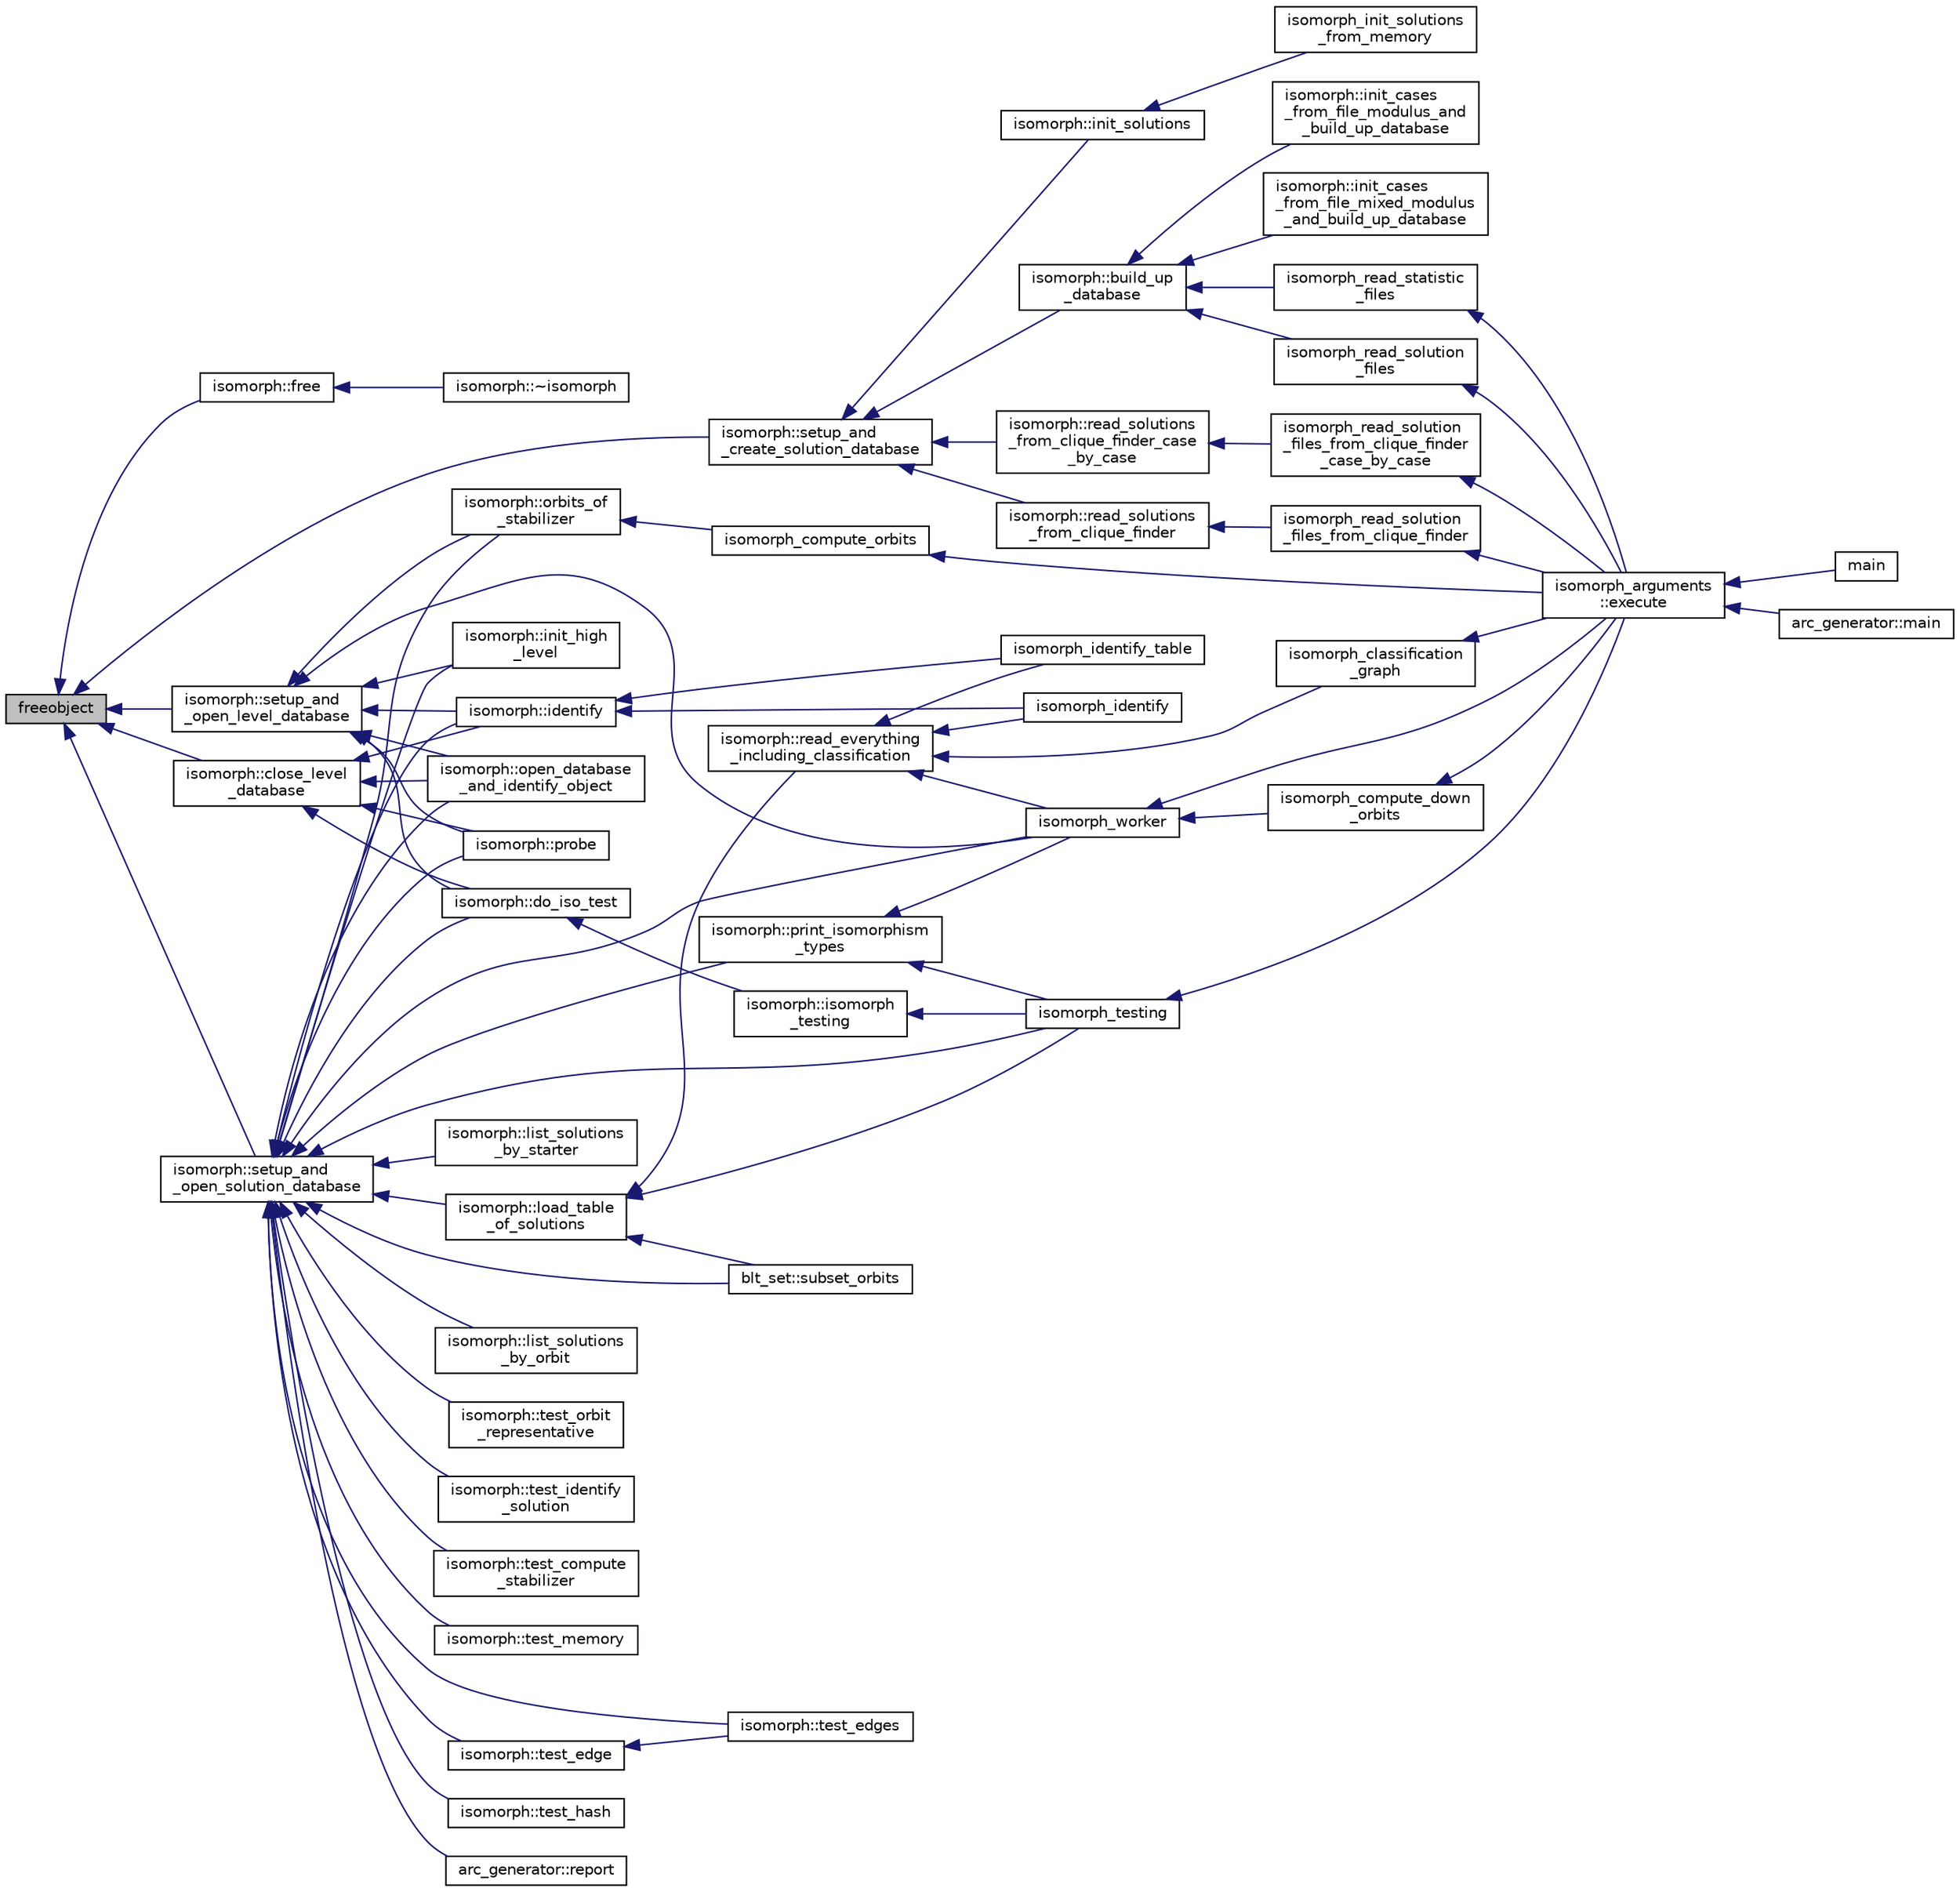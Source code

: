 digraph "freeobject"
{
  edge [fontname="Helvetica",fontsize="10",labelfontname="Helvetica",labelfontsize="10"];
  node [fontname="Helvetica",fontsize="10",shape=record];
  rankdir="LR";
  Node2419 [label="freeobject",height=0.2,width=0.4,color="black", fillcolor="grey75", style="filled", fontcolor="black"];
  Node2419 -> Node2420 [dir="back",color="midnightblue",fontsize="10",style="solid",fontname="Helvetica"];
  Node2420 [label="isomorph::free",height=0.2,width=0.4,color="black", fillcolor="white", style="filled",URL="$d3/d5f/classisomorph.html#ab34f53c7a2cc10355c0e5f525a64e409"];
  Node2420 -> Node2421 [dir="back",color="midnightblue",fontsize="10",style="solid",fontname="Helvetica"];
  Node2421 [label="isomorph::~isomorph",height=0.2,width=0.4,color="black", fillcolor="white", style="filled",URL="$d3/d5f/classisomorph.html#a640a6e2ba514b0f832685dc4f3c51fc6"];
  Node2419 -> Node2422 [dir="back",color="midnightblue",fontsize="10",style="solid",fontname="Helvetica"];
  Node2422 [label="isomorph::setup_and\l_open_solution_database",height=0.2,width=0.4,color="black", fillcolor="white", style="filled",URL="$d3/d5f/classisomorph.html#a31846d3ae261a9c2dc089fb87710ce5c"];
  Node2422 -> Node2423 [dir="back",color="midnightblue",fontsize="10",style="solid",fontname="Helvetica"];
  Node2423 [label="blt_set::subset_orbits",height=0.2,width=0.4,color="black", fillcolor="white", style="filled",URL="$d1/d3d/classblt__set.html#af8f79fc4346244acfa0e2c2d23c36993"];
  Node2422 -> Node2424 [dir="back",color="midnightblue",fontsize="10",style="solid",fontname="Helvetica"];
  Node2424 [label="arc_generator::report",height=0.2,width=0.4,color="black", fillcolor="white", style="filled",URL="$d4/d21/classarc__generator.html#a650f715bb3eec8fd1057e07e5b384f9a"];
  Node2422 -> Node2425 [dir="back",color="midnightblue",fontsize="10",style="solid",fontname="Helvetica"];
  Node2425 [label="isomorph::load_table\l_of_solutions",height=0.2,width=0.4,color="black", fillcolor="white", style="filled",URL="$d3/d5f/classisomorph.html#a21ab5aba74a200b9abf041dc5206821a"];
  Node2425 -> Node2423 [dir="back",color="midnightblue",fontsize="10",style="solid",fontname="Helvetica"];
  Node2425 -> Node2426 [dir="back",color="midnightblue",fontsize="10",style="solid",fontname="Helvetica"];
  Node2426 [label="isomorph::read_everything\l_including_classification",height=0.2,width=0.4,color="black", fillcolor="white", style="filled",URL="$d3/d5f/classisomorph.html#aa6a56e4522d3133a6ea65c9ac6de3924"];
  Node2426 -> Node2427 [dir="back",color="midnightblue",fontsize="10",style="solid",fontname="Helvetica"];
  Node2427 [label="isomorph_classification\l_graph",height=0.2,width=0.4,color="black", fillcolor="white", style="filled",URL="$d4/d7e/isomorph__global_8_c.html#a027e803e6cab7af4c400a71663bf4715"];
  Node2427 -> Node2428 [dir="back",color="midnightblue",fontsize="10",style="solid",fontname="Helvetica"];
  Node2428 [label="isomorph_arguments\l::execute",height=0.2,width=0.4,color="black", fillcolor="white", style="filled",URL="$d5/de4/classisomorph__arguments.html#aa85e472d14906abdd5672dc66027583e"];
  Node2428 -> Node2429 [dir="back",color="midnightblue",fontsize="10",style="solid",fontname="Helvetica"];
  Node2429 [label="main",height=0.2,width=0.4,color="black", fillcolor="white", style="filled",URL="$d1/d5e/blt__main_8_c.html#a217dbf8b442f20279ea00b898af96f52"];
  Node2428 -> Node2430 [dir="back",color="midnightblue",fontsize="10",style="solid",fontname="Helvetica"];
  Node2430 [label="arc_generator::main",height=0.2,width=0.4,color="black", fillcolor="white", style="filled",URL="$d4/d21/classarc__generator.html#ad80140b51b165dad1fe6ab232be7829a"];
  Node2426 -> Node2431 [dir="back",color="midnightblue",fontsize="10",style="solid",fontname="Helvetica"];
  Node2431 [label="isomorph_identify",height=0.2,width=0.4,color="black", fillcolor="white", style="filled",URL="$d4/d7e/isomorph__global_8_c.html#aa0fe57c73d5668eee10a6022ada7f6a3"];
  Node2426 -> Node2432 [dir="back",color="midnightblue",fontsize="10",style="solid",fontname="Helvetica"];
  Node2432 [label="isomorph_identify_table",height=0.2,width=0.4,color="black", fillcolor="white", style="filled",URL="$d4/d7e/isomorph__global_8_c.html#a9fd19ea945561cf2a6bb5c72dd4b1cb2"];
  Node2426 -> Node2433 [dir="back",color="midnightblue",fontsize="10",style="solid",fontname="Helvetica"];
  Node2433 [label="isomorph_worker",height=0.2,width=0.4,color="black", fillcolor="white", style="filled",URL="$d4/d7e/isomorph__global_8_c.html#ace3bb6ec719b02a35534309d4d3fe99a"];
  Node2433 -> Node2428 [dir="back",color="midnightblue",fontsize="10",style="solid",fontname="Helvetica"];
  Node2433 -> Node2434 [dir="back",color="midnightblue",fontsize="10",style="solid",fontname="Helvetica"];
  Node2434 [label="isomorph_compute_down\l_orbits",height=0.2,width=0.4,color="black", fillcolor="white", style="filled",URL="$d4/d7e/isomorph__global_8_c.html#a3613cea19158edd30958c4edecd97d53"];
  Node2434 -> Node2428 [dir="back",color="midnightblue",fontsize="10",style="solid",fontname="Helvetica"];
  Node2425 -> Node2435 [dir="back",color="midnightblue",fontsize="10",style="solid",fontname="Helvetica"];
  Node2435 [label="isomorph_testing",height=0.2,width=0.4,color="black", fillcolor="white", style="filled",URL="$d4/d7e/isomorph__global_8_c.html#a5a73cbe9f89c4727f086482ee2d238f9"];
  Node2435 -> Node2428 [dir="back",color="midnightblue",fontsize="10",style="solid",fontname="Helvetica"];
  Node2422 -> Node2436 [dir="back",color="midnightblue",fontsize="10",style="solid",fontname="Helvetica"];
  Node2436 [label="isomorph::list_solutions\l_by_starter",height=0.2,width=0.4,color="black", fillcolor="white", style="filled",URL="$d3/d5f/classisomorph.html#a9c40f343f1a3e5fc177e5121bc809b06"];
  Node2422 -> Node2437 [dir="back",color="midnightblue",fontsize="10",style="solid",fontname="Helvetica"];
  Node2437 [label="isomorph::list_solutions\l_by_orbit",height=0.2,width=0.4,color="black", fillcolor="white", style="filled",URL="$d3/d5f/classisomorph.html#adefb1a89c097c284d29f92d5fc58ebfa"];
  Node2422 -> Node2438 [dir="back",color="midnightblue",fontsize="10",style="solid",fontname="Helvetica"];
  Node2438 [label="isomorph::orbits_of\l_stabilizer",height=0.2,width=0.4,color="black", fillcolor="white", style="filled",URL="$d3/d5f/classisomorph.html#a72bbdc12cca5a90045ef15d0b24075e6"];
  Node2438 -> Node2439 [dir="back",color="midnightblue",fontsize="10",style="solid",fontname="Helvetica"];
  Node2439 [label="isomorph_compute_orbits",height=0.2,width=0.4,color="black", fillcolor="white", style="filled",URL="$d4/d7e/isomorph__global_8_c.html#a592f3efd31146c0802f59837055f904f"];
  Node2439 -> Node2428 [dir="back",color="midnightblue",fontsize="10",style="solid",fontname="Helvetica"];
  Node2422 -> Node2440 [dir="back",color="midnightblue",fontsize="10",style="solid",fontname="Helvetica"];
  Node2440 [label="isomorph::test_orbit\l_representative",height=0.2,width=0.4,color="black", fillcolor="white", style="filled",URL="$d3/d5f/classisomorph.html#a5f165aa61a0d6b349da5a6117135f6c0"];
  Node2422 -> Node2441 [dir="back",color="midnightblue",fontsize="10",style="solid",fontname="Helvetica"];
  Node2441 [label="isomorph::test_identify\l_solution",height=0.2,width=0.4,color="black", fillcolor="white", style="filled",URL="$d3/d5f/classisomorph.html#aa2c95f309e3283179e87bbbd83bfdc7d"];
  Node2422 -> Node2442 [dir="back",color="midnightblue",fontsize="10",style="solid",fontname="Helvetica"];
  Node2442 [label="isomorph::test_compute\l_stabilizer",height=0.2,width=0.4,color="black", fillcolor="white", style="filled",URL="$d3/d5f/classisomorph.html#a72cd06f32311c44eb09dd73faa36b748"];
  Node2422 -> Node2443 [dir="back",color="midnightblue",fontsize="10",style="solid",fontname="Helvetica"];
  Node2443 [label="isomorph::test_memory",height=0.2,width=0.4,color="black", fillcolor="white", style="filled",URL="$d3/d5f/classisomorph.html#a27877043c77db8e85e8fa7d5c43845b0"];
  Node2422 -> Node2444 [dir="back",color="midnightblue",fontsize="10",style="solid",fontname="Helvetica"];
  Node2444 [label="isomorph::test_edges",height=0.2,width=0.4,color="black", fillcolor="white", style="filled",URL="$d3/d5f/classisomorph.html#ad23507927d8f7698073475d12b2a85bc"];
  Node2422 -> Node2445 [dir="back",color="midnightblue",fontsize="10",style="solid",fontname="Helvetica"];
  Node2445 [label="isomorph::test_edge",height=0.2,width=0.4,color="black", fillcolor="white", style="filled",URL="$d3/d5f/classisomorph.html#a591165fa287477b480f5b7081198ba46"];
  Node2445 -> Node2444 [dir="back",color="midnightblue",fontsize="10",style="solid",fontname="Helvetica"];
  Node2422 -> Node2446 [dir="back",color="midnightblue",fontsize="10",style="solid",fontname="Helvetica"];
  Node2446 [label="isomorph::test_hash",height=0.2,width=0.4,color="black", fillcolor="white", style="filled",URL="$d3/d5f/classisomorph.html#a53560280664b268a0500d26c801b1e68"];
  Node2422 -> Node2447 [dir="back",color="midnightblue",fontsize="10",style="solid",fontname="Helvetica"];
  Node2447 [label="isomorph::init_high\l_level",height=0.2,width=0.4,color="black", fillcolor="white", style="filled",URL="$d3/d5f/classisomorph.html#a5cee5468cc8cc68eac1f6131faedfab2"];
  Node2422 -> Node2448 [dir="back",color="midnightblue",fontsize="10",style="solid",fontname="Helvetica"];
  Node2448 [label="isomorph::open_database\l_and_identify_object",height=0.2,width=0.4,color="black", fillcolor="white", style="filled",URL="$d3/d5f/classisomorph.html#aa4e387f26f609fc9379d2e01f6cc27d0"];
  Node2422 -> Node2449 [dir="back",color="midnightblue",fontsize="10",style="solid",fontname="Helvetica"];
  Node2449 [label="isomorph::print_isomorphism\l_types",height=0.2,width=0.4,color="black", fillcolor="white", style="filled",URL="$d3/d5f/classisomorph.html#abbcd12f6434585951a5532d0b2467a00"];
  Node2449 -> Node2435 [dir="back",color="midnightblue",fontsize="10",style="solid",fontname="Helvetica"];
  Node2449 -> Node2433 [dir="back",color="midnightblue",fontsize="10",style="solid",fontname="Helvetica"];
  Node2422 -> Node2435 [dir="back",color="midnightblue",fontsize="10",style="solid",fontname="Helvetica"];
  Node2422 -> Node2433 [dir="back",color="midnightblue",fontsize="10",style="solid",fontname="Helvetica"];
  Node2422 -> Node2450 [dir="back",color="midnightblue",fontsize="10",style="solid",fontname="Helvetica"];
  Node2450 [label="isomorph::probe",height=0.2,width=0.4,color="black", fillcolor="white", style="filled",URL="$d3/d5f/classisomorph.html#a9cb6fed7b6ac639d886b117a1f454441"];
  Node2422 -> Node2451 [dir="back",color="midnightblue",fontsize="10",style="solid",fontname="Helvetica"];
  Node2451 [label="isomorph::do_iso_test",height=0.2,width=0.4,color="black", fillcolor="white", style="filled",URL="$d3/d5f/classisomorph.html#a51fc3bf5cc3a99282a489b2df37ee24e"];
  Node2451 -> Node2452 [dir="back",color="midnightblue",fontsize="10",style="solid",fontname="Helvetica"];
  Node2452 [label="isomorph::isomorph\l_testing",height=0.2,width=0.4,color="black", fillcolor="white", style="filled",URL="$d3/d5f/classisomorph.html#ad7945ec94ba0ba16953482edfaa4da6e"];
  Node2452 -> Node2435 [dir="back",color="midnightblue",fontsize="10",style="solid",fontname="Helvetica"];
  Node2422 -> Node2453 [dir="back",color="midnightblue",fontsize="10",style="solid",fontname="Helvetica"];
  Node2453 [label="isomorph::identify",height=0.2,width=0.4,color="black", fillcolor="white", style="filled",URL="$d3/d5f/classisomorph.html#a78ecf843b9f6ca1cfd666e222edd90ae"];
  Node2453 -> Node2431 [dir="back",color="midnightblue",fontsize="10",style="solid",fontname="Helvetica"];
  Node2453 -> Node2432 [dir="back",color="midnightblue",fontsize="10",style="solid",fontname="Helvetica"];
  Node2419 -> Node2454 [dir="back",color="midnightblue",fontsize="10",style="solid",fontname="Helvetica"];
  Node2454 [label="isomorph::setup_and\l_create_solution_database",height=0.2,width=0.4,color="black", fillcolor="white", style="filled",URL="$d3/d5f/classisomorph.html#a810a22dfde3c43272107c743ec819b0e"];
  Node2454 -> Node2455 [dir="back",color="midnightblue",fontsize="10",style="solid",fontname="Helvetica"];
  Node2455 [label="isomorph::init_solutions",height=0.2,width=0.4,color="black", fillcolor="white", style="filled",URL="$d3/d5f/classisomorph.html#a729746a01bd45d55565d0a11cda9e9a3"];
  Node2455 -> Node2456 [dir="back",color="midnightblue",fontsize="10",style="solid",fontname="Helvetica"];
  Node2456 [label="isomorph_init_solutions\l_from_memory",height=0.2,width=0.4,color="black", fillcolor="white", style="filled",URL="$d4/d7e/isomorph__global_8_c.html#a490bbe6199dc1e29d186b26834266e03"];
  Node2454 -> Node2457 [dir="back",color="midnightblue",fontsize="10",style="solid",fontname="Helvetica"];
  Node2457 [label="isomorph::read_solutions\l_from_clique_finder_case\l_by_case",height=0.2,width=0.4,color="black", fillcolor="white", style="filled",URL="$d3/d5f/classisomorph.html#a65bc5ec528f741a1b01cdd606dfed579"];
  Node2457 -> Node2458 [dir="back",color="midnightblue",fontsize="10",style="solid",fontname="Helvetica"];
  Node2458 [label="isomorph_read_solution\l_files_from_clique_finder\l_case_by_case",height=0.2,width=0.4,color="black", fillcolor="white", style="filled",URL="$d4/d7e/isomorph__global_8_c.html#a2a55ab4b2df6ae83f916cf01eccdf67c"];
  Node2458 -> Node2428 [dir="back",color="midnightblue",fontsize="10",style="solid",fontname="Helvetica"];
  Node2454 -> Node2459 [dir="back",color="midnightblue",fontsize="10",style="solid",fontname="Helvetica"];
  Node2459 [label="isomorph::read_solutions\l_from_clique_finder",height=0.2,width=0.4,color="black", fillcolor="white", style="filled",URL="$d3/d5f/classisomorph.html#a14c4ac27b0d97d338e14ac0d183c5c64"];
  Node2459 -> Node2460 [dir="back",color="midnightblue",fontsize="10",style="solid",fontname="Helvetica"];
  Node2460 [label="isomorph_read_solution\l_files_from_clique_finder",height=0.2,width=0.4,color="black", fillcolor="white", style="filled",URL="$d4/d7e/isomorph__global_8_c.html#ad8be067333430bfdd26c0a34549f4556"];
  Node2460 -> Node2428 [dir="back",color="midnightblue",fontsize="10",style="solid",fontname="Helvetica"];
  Node2454 -> Node2461 [dir="back",color="midnightblue",fontsize="10",style="solid",fontname="Helvetica"];
  Node2461 [label="isomorph::build_up\l_database",height=0.2,width=0.4,color="black", fillcolor="white", style="filled",URL="$d3/d5f/classisomorph.html#a40bea8f733a5855879f927fc73324384"];
  Node2461 -> Node2462 [dir="back",color="midnightblue",fontsize="10",style="solid",fontname="Helvetica"];
  Node2462 [label="isomorph::init_cases\l_from_file_modulus_and\l_build_up_database",height=0.2,width=0.4,color="black", fillcolor="white", style="filled",URL="$d3/d5f/classisomorph.html#a42c6ebeadb51263d8ae8c1bdaae3ebbd"];
  Node2461 -> Node2463 [dir="back",color="midnightblue",fontsize="10",style="solid",fontname="Helvetica"];
  Node2463 [label="isomorph::init_cases\l_from_file_mixed_modulus\l_and_build_up_database",height=0.2,width=0.4,color="black", fillcolor="white", style="filled",URL="$d3/d5f/classisomorph.html#acae208131143734575c088b5f50123f6"];
  Node2461 -> Node2464 [dir="back",color="midnightblue",fontsize="10",style="solid",fontname="Helvetica"];
  Node2464 [label="isomorph_read_statistic\l_files",height=0.2,width=0.4,color="black", fillcolor="white", style="filled",URL="$d4/d7e/isomorph__global_8_c.html#a78a6ee9d7dee4708fc721374bdebfa83"];
  Node2464 -> Node2428 [dir="back",color="midnightblue",fontsize="10",style="solid",fontname="Helvetica"];
  Node2461 -> Node2465 [dir="back",color="midnightblue",fontsize="10",style="solid",fontname="Helvetica"];
  Node2465 [label="isomorph_read_solution\l_files",height=0.2,width=0.4,color="black", fillcolor="white", style="filled",URL="$d4/d7e/isomorph__global_8_c.html#a697da824ab34db5c830530fb3c97df24"];
  Node2465 -> Node2428 [dir="back",color="midnightblue",fontsize="10",style="solid",fontname="Helvetica"];
  Node2419 -> Node2466 [dir="back",color="midnightblue",fontsize="10",style="solid",fontname="Helvetica"];
  Node2466 [label="isomorph::setup_and\l_open_level_database",height=0.2,width=0.4,color="black", fillcolor="white", style="filled",URL="$d3/d5f/classisomorph.html#aa011f38988f4db9c6f5abd84faebd153"];
  Node2466 -> Node2438 [dir="back",color="midnightblue",fontsize="10",style="solid",fontname="Helvetica"];
  Node2466 -> Node2447 [dir="back",color="midnightblue",fontsize="10",style="solid",fontname="Helvetica"];
  Node2466 -> Node2448 [dir="back",color="midnightblue",fontsize="10",style="solid",fontname="Helvetica"];
  Node2466 -> Node2433 [dir="back",color="midnightblue",fontsize="10",style="solid",fontname="Helvetica"];
  Node2466 -> Node2450 [dir="back",color="midnightblue",fontsize="10",style="solid",fontname="Helvetica"];
  Node2466 -> Node2451 [dir="back",color="midnightblue",fontsize="10",style="solid",fontname="Helvetica"];
  Node2466 -> Node2453 [dir="back",color="midnightblue",fontsize="10",style="solid",fontname="Helvetica"];
  Node2419 -> Node2467 [dir="back",color="midnightblue",fontsize="10",style="solid",fontname="Helvetica"];
  Node2467 [label="isomorph::close_level\l_database",height=0.2,width=0.4,color="black", fillcolor="white", style="filled",URL="$d3/d5f/classisomorph.html#aeca68d029ae707d3a6c6d4293b7086c8"];
  Node2467 -> Node2448 [dir="back",color="midnightblue",fontsize="10",style="solid",fontname="Helvetica"];
  Node2467 -> Node2450 [dir="back",color="midnightblue",fontsize="10",style="solid",fontname="Helvetica"];
  Node2467 -> Node2451 [dir="back",color="midnightblue",fontsize="10",style="solid",fontname="Helvetica"];
  Node2467 -> Node2453 [dir="back",color="midnightblue",fontsize="10",style="solid",fontname="Helvetica"];
}
